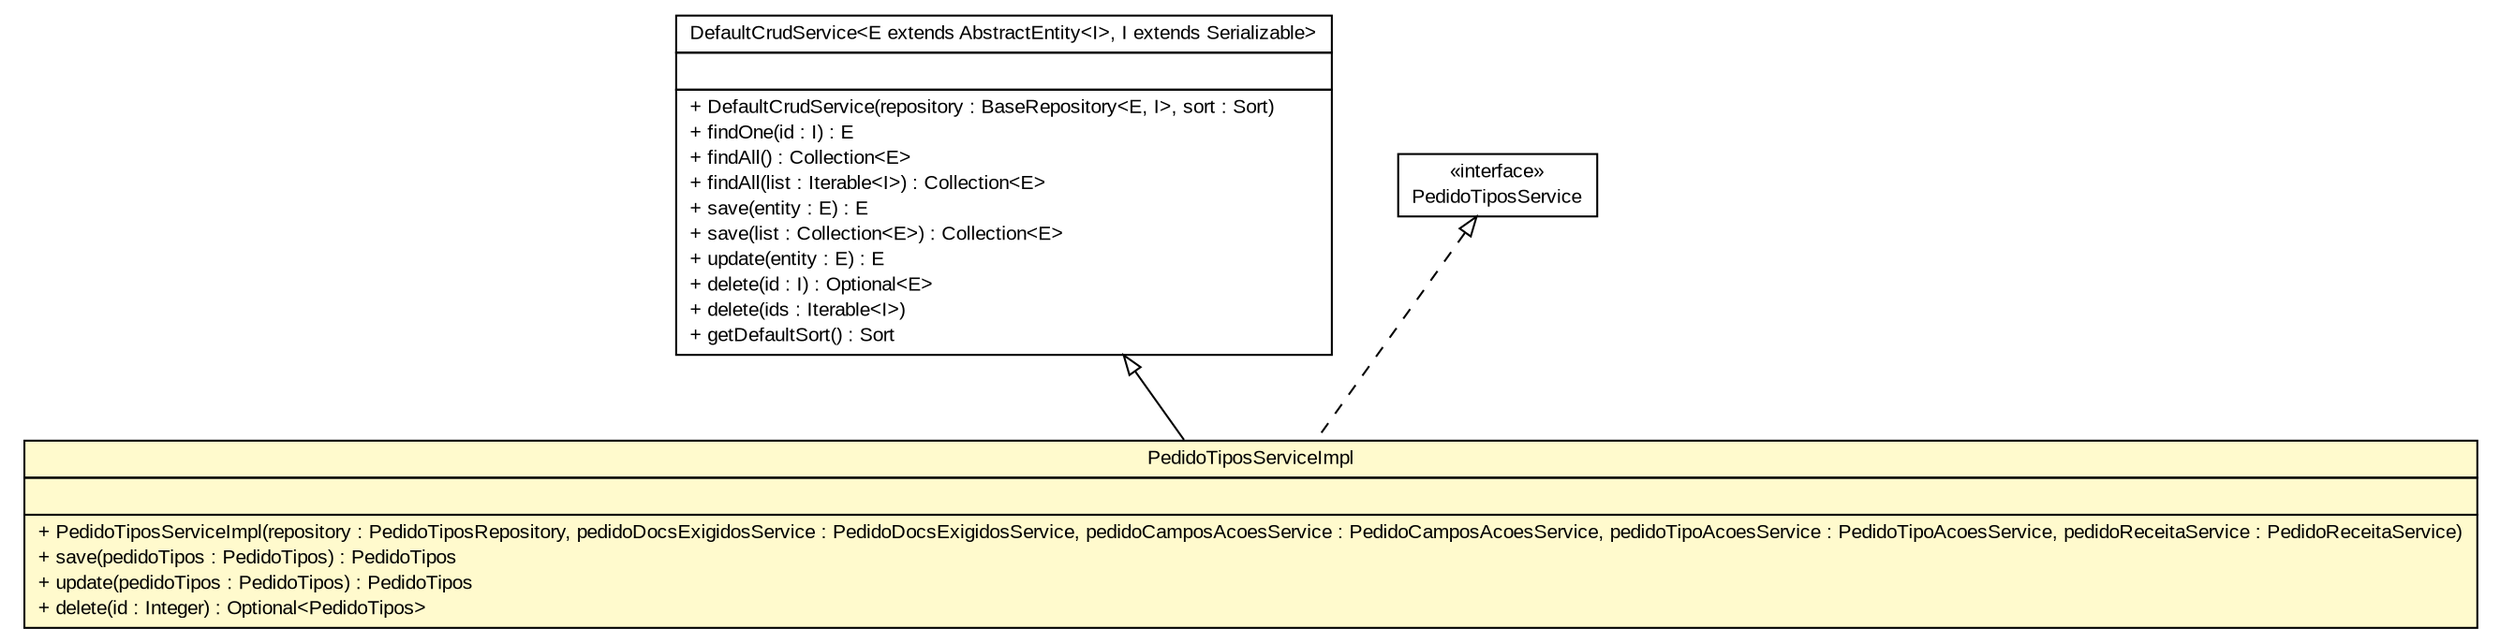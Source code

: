 #!/usr/local/bin/dot
#
# Class diagram 
# Generated by UMLGraph version R5_6 (http://www.umlgraph.org/)
#

digraph G {
	edge [fontname="arial",fontsize=10,labelfontname="arial",labelfontsize=10];
	node [fontname="arial",fontsize=10,shape=plaintext];
	nodesep=0.25;
	ranksep=0.5;
	// br.gov.to.sefaz.business.service.impl.DefaultCrudService<E extends br.gov.to.sefaz.persistence.entity.AbstractEntity<I>, I extends java.io.Serializable>
	c150679 [label=<<table title="br.gov.to.sefaz.business.service.impl.DefaultCrudService" border="0" cellborder="1" cellspacing="0" cellpadding="2" port="p" href="../../../../../business/service/impl/DefaultCrudService.html">
		<tr><td><table border="0" cellspacing="0" cellpadding="1">
<tr><td align="center" balign="center"> DefaultCrudService&lt;E extends AbstractEntity&lt;I&gt;, I extends Serializable&gt; </td></tr>
		</table></td></tr>
		<tr><td><table border="0" cellspacing="0" cellpadding="1">
<tr><td align="left" balign="left">  </td></tr>
		</table></td></tr>
		<tr><td><table border="0" cellspacing="0" cellpadding="1">
<tr><td align="left" balign="left"> + DefaultCrudService(repository : BaseRepository&lt;E, I&gt;, sort : Sort) </td></tr>
<tr><td align="left" balign="left"> + findOne(id : I) : E </td></tr>
<tr><td align="left" balign="left"> + findAll() : Collection&lt;E&gt; </td></tr>
<tr><td align="left" balign="left"> + findAll(list : Iterable&lt;I&gt;) : Collection&lt;E&gt; </td></tr>
<tr><td align="left" balign="left"> + save(entity : E) : E </td></tr>
<tr><td align="left" balign="left"> + save(list : Collection&lt;E&gt;) : Collection&lt;E&gt; </td></tr>
<tr><td align="left" balign="left"> + update(entity : E) : E </td></tr>
<tr><td align="left" balign="left"> + delete(id : I) : Optional&lt;E&gt; </td></tr>
<tr><td align="left" balign="left"> + delete(ids : Iterable&lt;I&gt;) </td></tr>
<tr><td align="left" balign="left"> + getDefaultSort() : Sort </td></tr>
		</table></td></tr>
		</table>>, URL="../../../../../business/service/impl/DefaultCrudService.html", fontname="arial", fontcolor="black", fontsize=10.0];
	// br.gov.to.sefaz.arr.parametros.business.service.PedidoTiposService
	c150880 [label=<<table title="br.gov.to.sefaz.arr.parametros.business.service.PedidoTiposService" border="0" cellborder="1" cellspacing="0" cellpadding="2" port="p" href="../PedidoTiposService.html">
		<tr><td><table border="0" cellspacing="0" cellpadding="1">
<tr><td align="center" balign="center"> &#171;interface&#187; </td></tr>
<tr><td align="center" balign="center"> PedidoTiposService </td></tr>
		</table></td></tr>
		</table>>, URL="../PedidoTiposService.html", fontname="arial", fontcolor="black", fontsize=10.0];
	// br.gov.to.sefaz.arr.parametros.business.service.impl.PedidoTiposServiceImpl
	c150907 [label=<<table title="br.gov.to.sefaz.arr.parametros.business.service.impl.PedidoTiposServiceImpl" border="0" cellborder="1" cellspacing="0" cellpadding="2" port="p" bgcolor="lemonChiffon" href="./PedidoTiposServiceImpl.html">
		<tr><td><table border="0" cellspacing="0" cellpadding="1">
<tr><td align="center" balign="center"> PedidoTiposServiceImpl </td></tr>
		</table></td></tr>
		<tr><td><table border="0" cellspacing="0" cellpadding="1">
<tr><td align="left" balign="left">  </td></tr>
		</table></td></tr>
		<tr><td><table border="0" cellspacing="0" cellpadding="1">
<tr><td align="left" balign="left"> + PedidoTiposServiceImpl(repository : PedidoTiposRepository, pedidoDocsExigidosService : PedidoDocsExigidosService, pedidoCamposAcoesService : PedidoCamposAcoesService, pedidoTipoAcoesService : PedidoTipoAcoesService, pedidoReceitaService : PedidoReceitaService) </td></tr>
<tr><td align="left" balign="left"> + save(pedidoTipos : PedidoTipos) : PedidoTipos </td></tr>
<tr><td align="left" balign="left"> + update(pedidoTipos : PedidoTipos) : PedidoTipos </td></tr>
<tr><td align="left" balign="left"> + delete(id : Integer) : Optional&lt;PedidoTipos&gt; </td></tr>
		</table></td></tr>
		</table>>, URL="./PedidoTiposServiceImpl.html", fontname="arial", fontcolor="black", fontsize=10.0];
	//br.gov.to.sefaz.arr.parametros.business.service.impl.PedidoTiposServiceImpl extends br.gov.to.sefaz.business.service.impl.DefaultCrudService<br.gov.to.sefaz.arr.parametros.persistence.entity.PedidoTipos, java.lang.Integer>
	c150679:p -> c150907:p [dir=back,arrowtail=empty];
	//br.gov.to.sefaz.arr.parametros.business.service.impl.PedidoTiposServiceImpl implements br.gov.to.sefaz.arr.parametros.business.service.PedidoTiposService
	c150880:p -> c150907:p [dir=back,arrowtail=empty,style=dashed];
}

